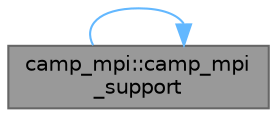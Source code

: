 digraph "camp_mpi::camp_mpi_support"
{
 // LATEX_PDF_SIZE
  bgcolor="transparent";
  edge [fontname=Helvetica,fontsize=10,labelfontname=Helvetica,labelfontsize=10];
  node [fontname=Helvetica,fontsize=10,shape=box,height=0.2,width=0.4];
  rankdir="LR";
  Node1 [label="camp_mpi::camp_mpi\l_support",height=0.2,width=0.4,color="gray40", fillcolor="grey60", style="filled", fontcolor="black",tooltip="Whether MPI support is compiled in."];
  Node1 -> Node1 [color="steelblue1",style="solid"];
}
